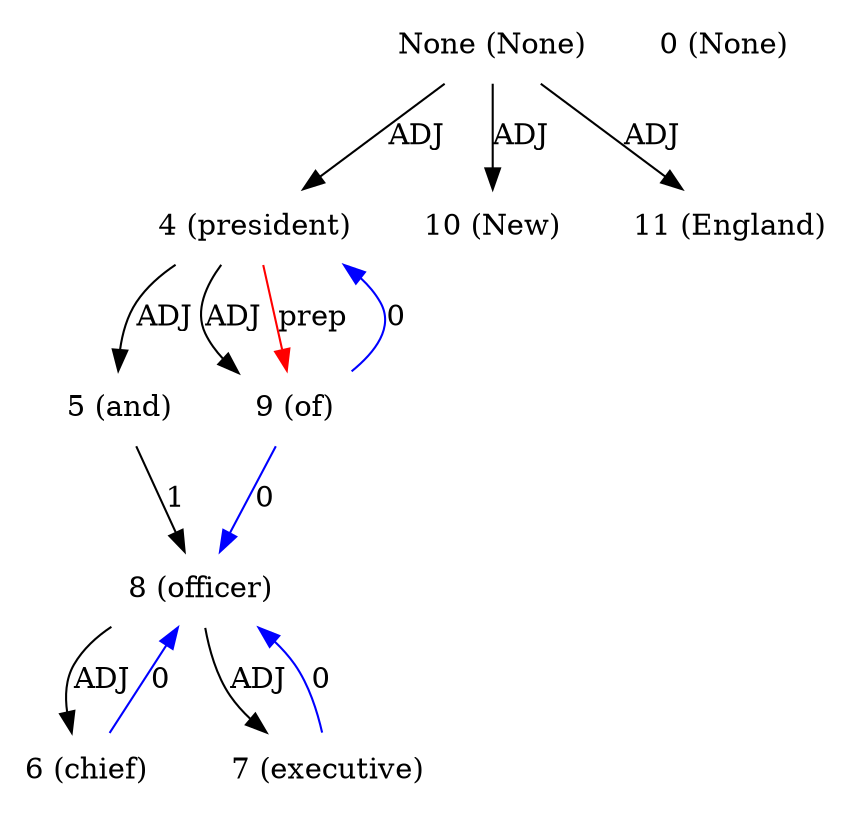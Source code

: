 digraph G{
edge [dir=forward]
node [shape=plaintext]

None [label="None (None)"]
None -> 4 [label="ADJ"]
None [label="None (None)"]
None -> 10 [label="ADJ"]
None -> 11 [label="ADJ"]
0 [label="0 (None)"]
4 [label="4 (president)"]
4 -> 5 [label="ADJ"]
4 -> 9 [label="ADJ"]
5 [label="5 (and)"]
5 -> 8 [label="1"]
6 [label="6 (chief)"]
6 -> 8 [label="0", color="blue"]
7 [label="7 (executive)"]
7 -> 8 [label="0", color="blue"]
8 [label="8 (officer)"]
8 -> 6 [label="ADJ"]
8 -> 7 [label="ADJ"]
9 [label="9 (of)"]
9 -> 8 [label="0", color="blue"]
9 -> 4 [label="0", color="blue"]
4 -> 9 [label="prep", color="red"]
10 [label="10 (New)"]
11 [label="11 (England)"]
}
